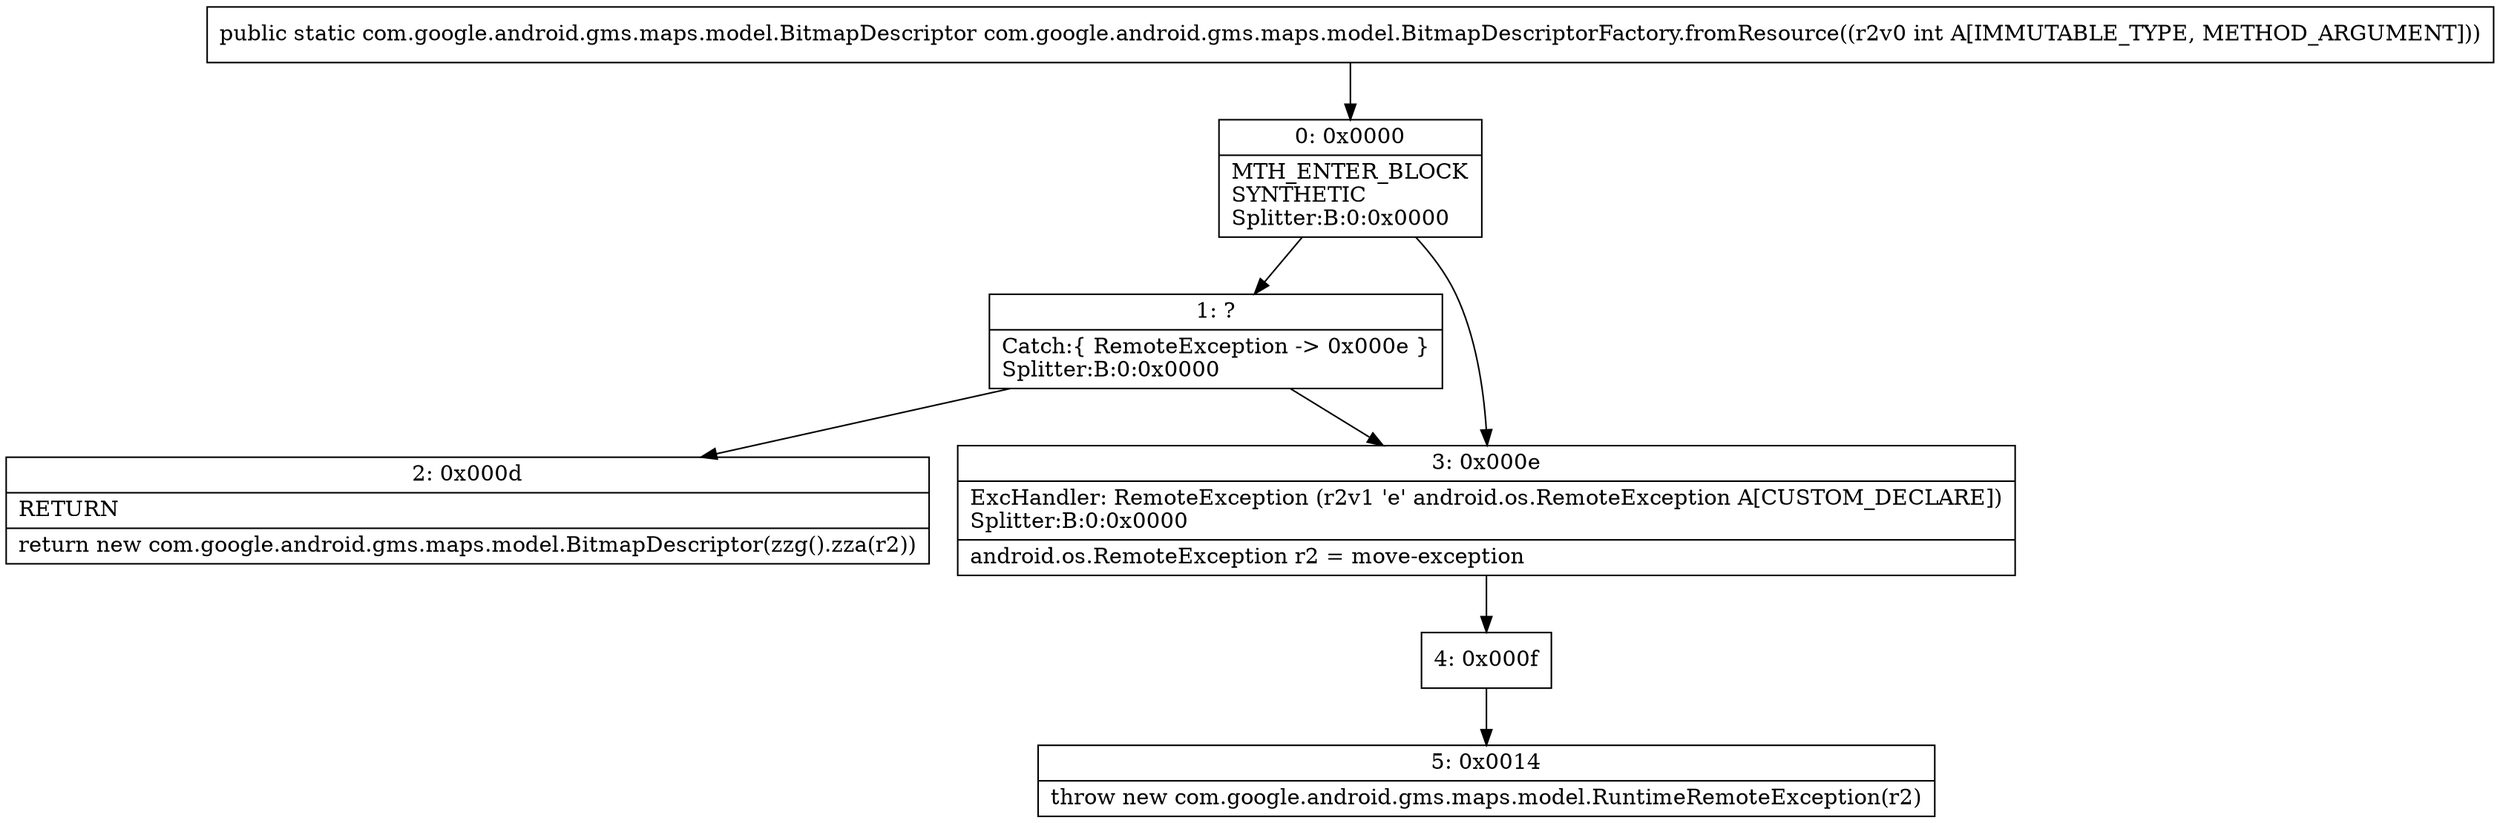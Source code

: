 digraph "CFG forcom.google.android.gms.maps.model.BitmapDescriptorFactory.fromResource(I)Lcom\/google\/android\/gms\/maps\/model\/BitmapDescriptor;" {
Node_0 [shape=record,label="{0\:\ 0x0000|MTH_ENTER_BLOCK\lSYNTHETIC\lSplitter:B:0:0x0000\l}"];
Node_1 [shape=record,label="{1\:\ ?|Catch:\{ RemoteException \-\> 0x000e \}\lSplitter:B:0:0x0000\l}"];
Node_2 [shape=record,label="{2\:\ 0x000d|RETURN\l|return new com.google.android.gms.maps.model.BitmapDescriptor(zzg().zza(r2))\l}"];
Node_3 [shape=record,label="{3\:\ 0x000e|ExcHandler: RemoteException (r2v1 'e' android.os.RemoteException A[CUSTOM_DECLARE])\lSplitter:B:0:0x0000\l|android.os.RemoteException r2 = move\-exception\l}"];
Node_4 [shape=record,label="{4\:\ 0x000f}"];
Node_5 [shape=record,label="{5\:\ 0x0014|throw new com.google.android.gms.maps.model.RuntimeRemoteException(r2)\l}"];
MethodNode[shape=record,label="{public static com.google.android.gms.maps.model.BitmapDescriptor com.google.android.gms.maps.model.BitmapDescriptorFactory.fromResource((r2v0 int A[IMMUTABLE_TYPE, METHOD_ARGUMENT])) }"];
MethodNode -> Node_0;
Node_0 -> Node_1;
Node_0 -> Node_3;
Node_1 -> Node_2;
Node_1 -> Node_3;
Node_3 -> Node_4;
Node_4 -> Node_5;
}

